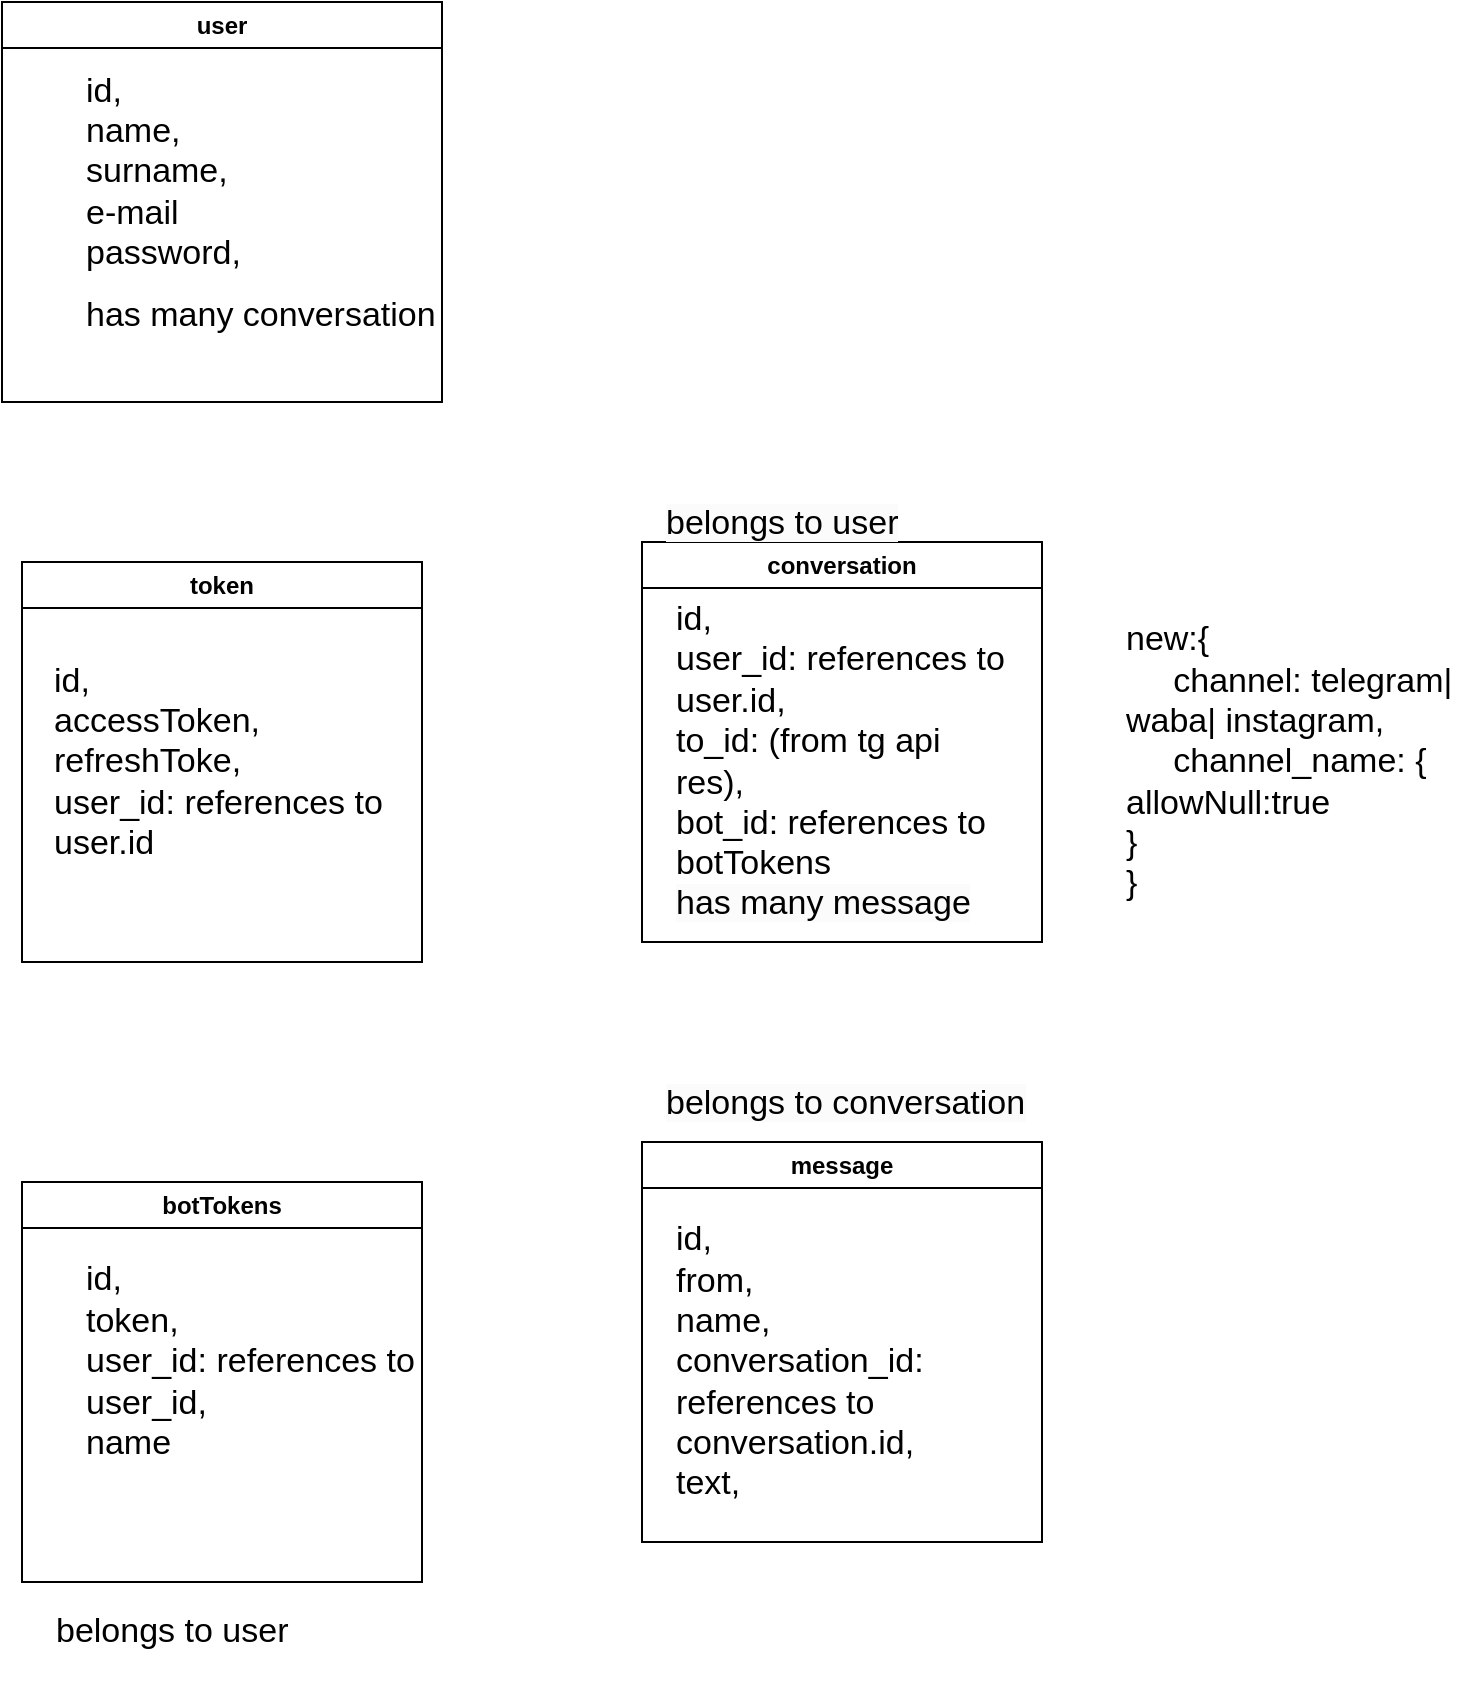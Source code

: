 <mxfile version="22.0.8" type="github">
  <diagram name="Страница — 1" id="BuUBem0ewHwfyIRjRMvE">
    <mxGraphModel dx="1050" dy="522" grid="1" gridSize="10" guides="1" tooltips="1" connect="1" arrows="1" fold="1" page="1" pageScale="1" pageWidth="827" pageHeight="1169" math="0" shadow="0">
      <root>
        <mxCell id="0" />
        <mxCell id="1" parent="0" />
        <mxCell id="44ufFwkmmPq3kVpbUtVz-3" value="user" style="swimlane;whiteSpace=wrap;html=1;" parent="1" vertex="1">
          <mxGeometry x="70" y="250" width="220" height="200" as="geometry" />
        </mxCell>
        <mxCell id="44ufFwkmmPq3kVpbUtVz-4" value="&lt;div style=&quot;font-size: 17px;&quot;&gt;&lt;span style=&quot;background-color: initial;&quot;&gt;&lt;font style=&quot;font-size: 17px;&quot;&gt;id,&lt;/font&gt;&lt;/span&gt;&lt;/div&gt;&lt;div style=&quot;font-size: 17px;&quot;&gt;&lt;span style=&quot;background-color: initial;&quot;&gt;&lt;font style=&quot;font-size: 17px;&quot;&gt;name,&lt;/font&gt;&lt;/span&gt;&lt;/div&gt;&lt;div style=&quot;font-size: 17px;&quot;&gt;&lt;span style=&quot;background-color: initial;&quot;&gt;&lt;font style=&quot;font-size: 17px;&quot;&gt;surname,&lt;/font&gt;&lt;/span&gt;&lt;/div&gt;&lt;div style=&quot;font-size: 17px;&quot;&gt;&lt;span style=&quot;background-color: initial;&quot;&gt;&lt;font style=&quot;font-size: 17px;&quot;&gt;e-mail&lt;/font&gt;&lt;/span&gt;&lt;/div&gt;&lt;div style=&quot;font-size: 17px;&quot;&gt;&lt;span style=&quot;background-color: initial;&quot;&gt;&lt;font style=&quot;font-size: 17px;&quot;&gt;password,&lt;/font&gt;&lt;/span&gt;&lt;/div&gt;" style="text;strokeColor=none;align=left;fillColor=none;html=1;verticalAlign=middle;whiteSpace=wrap;rounded=0;" parent="44ufFwkmmPq3kVpbUtVz-3" vertex="1">
          <mxGeometry x="40" y="60" width="60" height="50" as="geometry" />
        </mxCell>
        <mxCell id="44ufFwkmmPq3kVpbUtVz-12" value="&lt;span style=&quot;font-size: 17px;&quot;&gt;has many conversation&lt;/span&gt;" style="text;whiteSpace=wrap;html=1;" parent="44ufFwkmmPq3kVpbUtVz-3" vertex="1">
          <mxGeometry x="40" y="140" width="200" height="40" as="geometry" />
        </mxCell>
        <mxCell id="44ufFwkmmPq3kVpbUtVz-6" value="botTokens" style="swimlane;whiteSpace=wrap;html=1;startSize=23;" parent="1" vertex="1">
          <mxGeometry x="80" y="840" width="200" height="200" as="geometry" />
        </mxCell>
        <mxCell id="44ufFwkmmPq3kVpbUtVz-7" value="&lt;div style=&quot;font-size: 17px;&quot;&gt;&lt;span style=&quot;background-color: initial;&quot;&gt;&lt;font style=&quot;font-size: 17px;&quot;&gt;id,&lt;/font&gt;&lt;/span&gt;&lt;/div&gt;&lt;div style=&quot;font-size: 17px;&quot;&gt;token,&amp;nbsp;&lt;/div&gt;&lt;div style=&quot;font-size: 17px;&quot;&gt;user_id: references to user_id,&amp;nbsp;&lt;br&gt;name&lt;/div&gt;&lt;div style=&quot;font-size: 17px;&quot;&gt;&lt;br&gt;&lt;/div&gt;" style="text;strokeColor=none;align=left;fillColor=none;html=1;verticalAlign=middle;whiteSpace=wrap;rounded=0;" parent="44ufFwkmmPq3kVpbUtVz-6" vertex="1">
          <mxGeometry x="30" y="75" width="170" height="50" as="geometry" />
        </mxCell>
        <mxCell id="44ufFwkmmPq3kVpbUtVz-9" value="conversation" style="swimlane;whiteSpace=wrap;html=1;startSize=23;" parent="1" vertex="1">
          <mxGeometry x="390" y="520" width="200" height="200" as="geometry" />
        </mxCell>
        <mxCell id="44ufFwkmmPq3kVpbUtVz-10" value="&lt;div style=&quot;font-size: 17px;&quot;&gt;&lt;span style=&quot;background-color: initial;&quot;&gt;&lt;font style=&quot;font-size: 17px;&quot;&gt;id,&lt;/font&gt;&lt;/span&gt;&lt;/div&gt;&lt;div style=&quot;font-size: 17px;&quot;&gt;user_id: references to user.id,&amp;nbsp;&lt;/div&gt;&lt;div style=&quot;font-size: 17px;&quot;&gt;to_id: (from tg api res),&lt;br&gt;bot_id: references to botTokens&lt;br&gt;&lt;br&gt;&lt;/div&gt;" style="text;strokeColor=none;align=left;fillColor=none;html=1;verticalAlign=middle;whiteSpace=wrap;rounded=0;" parent="44ufFwkmmPq3kVpbUtVz-9" vertex="1">
          <mxGeometry x="15" y="85" width="170" height="50" as="geometry" />
        </mxCell>
        <mxCell id="44ufFwkmmPq3kVpbUtVz-17" value="&lt;br&gt;&lt;span style=&quot;color: rgb(0, 0, 0); font-family: Helvetica; font-size: 17px; font-style: normal; font-variant-ligatures: normal; font-variant-caps: normal; font-weight: 400; letter-spacing: normal; orphans: 2; text-align: left; text-indent: 0px; text-transform: none; widows: 2; word-spacing: 0px; -webkit-text-stroke-width: 0px; background-color: rgb(251, 251, 251); text-decoration-thickness: initial; text-decoration-style: initial; text-decoration-color: initial; float: none; display: inline !important;&quot;&gt;has many message&lt;/span&gt;" style="text;whiteSpace=wrap;html=1;" parent="44ufFwkmmPq3kVpbUtVz-9" vertex="1">
          <mxGeometry x="15" y="150" width="200" height="40" as="geometry" />
        </mxCell>
        <mxCell id="44ufFwkmmPq3kVpbUtVz-11" value="&#xa;&lt;span style=&quot;color: rgb(0, 0, 0); font-family: Helvetica; font-size: 17px; font-style: normal; font-variant-ligatures: normal; font-variant-caps: normal; font-weight: 400; letter-spacing: normal; orphans: 2; text-align: left; text-indent: 0px; text-transform: none; widows: 2; word-spacing: 0px; -webkit-text-stroke-width: 0px; background-color: rgb(251, 251, 251); text-decoration-thickness: initial; text-decoration-style: initial; text-decoration-color: initial; float: none; display: inline !important;&quot;&gt;belongs to user&lt;/span&gt;&#xa;&#xa;" style="text;whiteSpace=wrap;html=1;" parent="1" vertex="1">
          <mxGeometry x="400" y="480" width="200" height="40" as="geometry" />
        </mxCell>
        <mxCell id="44ufFwkmmPq3kVpbUtVz-13" value="message" style="swimlane;whiteSpace=wrap;html=1;startSize=23;" parent="1" vertex="1">
          <mxGeometry x="390" y="820" width="200" height="200" as="geometry" />
        </mxCell>
        <mxCell id="44ufFwkmmPq3kVpbUtVz-14" value="&lt;div style=&quot;font-size: 17px;&quot;&gt;&lt;span style=&quot;background-color: initial;&quot;&gt;&lt;font style=&quot;font-size: 17px;&quot;&gt;id,&lt;/font&gt;&lt;/span&gt;&lt;/div&gt;&lt;div style=&quot;font-size: 17px;&quot;&gt;from,&lt;br&gt;name,&lt;br&gt;conversation_id: references to conversation.id,&lt;br&gt;text,&amp;nbsp;&lt;/div&gt;" style="text;strokeColor=none;align=left;fillColor=none;html=1;verticalAlign=middle;whiteSpace=wrap;rounded=0;" parent="44ufFwkmmPq3kVpbUtVz-13" vertex="1">
          <mxGeometry x="15" y="85" width="170" height="50" as="geometry" />
        </mxCell>
        <mxCell id="44ufFwkmmPq3kVpbUtVz-16" value="&lt;br&gt;&lt;span style=&quot;color: rgb(0, 0, 0); font-family: Helvetica; font-size: 17px; font-style: normal; font-variant-ligatures: normal; font-variant-caps: normal; font-weight: 400; letter-spacing: normal; orphans: 2; text-align: left; text-indent: 0px; text-transform: none; widows: 2; word-spacing: 0px; -webkit-text-stroke-width: 0px; background-color: rgb(251, 251, 251); text-decoration-thickness: initial; text-decoration-style: initial; text-decoration-color: initial; float: none; display: inline !important;&quot;&gt;belongs to conversation&lt;/span&gt;&lt;br&gt;" style="text;whiteSpace=wrap;html=1;" parent="1" vertex="1">
          <mxGeometry x="400" y="770" width="200" height="40" as="geometry" />
        </mxCell>
        <mxCell id="J_ukBCQktdDqZjA1IaZ4-1" value="token" style="swimlane;whiteSpace=wrap;html=1;startSize=23;" vertex="1" parent="1">
          <mxGeometry x="80" y="530" width="200" height="200" as="geometry" />
        </mxCell>
        <mxCell id="J_ukBCQktdDqZjA1IaZ4-2" value="&lt;div style=&quot;font-size: 17px;&quot;&gt;&lt;span style=&quot;background-color: initial;&quot;&gt;&lt;font style=&quot;font-size: 17px;&quot;&gt;id,&lt;/font&gt;&lt;/span&gt;&lt;/div&gt;&lt;div style=&quot;font-size: 17px;&quot;&gt;accessToken,&amp;nbsp;&lt;br&gt;refreshToke,&lt;/div&gt;&lt;div style=&quot;font-size: 17px;&quot;&gt;&lt;span style=&quot;background-color: initial;&quot;&gt;&lt;font style=&quot;font-size: 17px;&quot;&gt;user_id: references to user.id&lt;/font&gt;&lt;/span&gt;&lt;/div&gt;" style="text;strokeColor=none;align=left;fillColor=none;html=1;verticalAlign=middle;whiteSpace=wrap;rounded=0;" vertex="1" parent="J_ukBCQktdDqZjA1IaZ4-1">
          <mxGeometry x="14" y="75" width="170" height="50" as="geometry" />
        </mxCell>
        <mxCell id="J_ukBCQktdDqZjA1IaZ4-3" value="&lt;div style=&quot;font-size: 17px;&quot;&gt;belongs to user&lt;/div&gt;" style="text;strokeColor=none;align=left;fillColor=none;html=1;verticalAlign=middle;whiteSpace=wrap;rounded=0;" vertex="1" parent="1">
          <mxGeometry x="95" y="1040" width="170" height="50" as="geometry" />
        </mxCell>
        <mxCell id="J_ukBCQktdDqZjA1IaZ4-4" value="&lt;div style=&quot;font-size: 17px;&quot;&gt;new:{&amp;nbsp;&lt;br&gt;&amp;nbsp; &amp;nbsp; &amp;nbsp;channel: telegram| waba| instagram,&lt;/div&gt;&lt;div style=&quot;font-size: 17px;&quot;&gt;&amp;nbsp; &amp;nbsp; &amp;nbsp;channel_name: {&lt;br&gt;allowNull:true&lt;br&gt;}&amp;nbsp; &amp;nbsp;&lt;br&gt;}&lt;/div&gt;" style="text;strokeColor=none;align=left;fillColor=none;html=1;verticalAlign=middle;whiteSpace=wrap;rounded=0;" vertex="1" parent="1">
          <mxGeometry x="630" y="602.5" width="170" height="55" as="geometry" />
        </mxCell>
      </root>
    </mxGraphModel>
  </diagram>
</mxfile>
